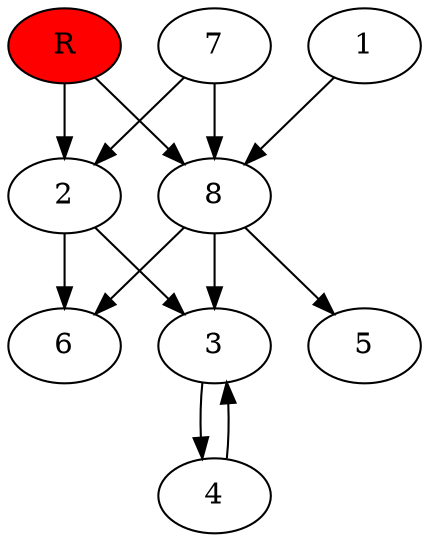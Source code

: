 digraph prb29061 {
	1
	2
	3
	4
	5
	6
	7
	8
	R [fillcolor="#ff0000" style=filled]
	1 -> 8
	2 -> 3
	2 -> 6
	3 -> 4
	4 -> 3
	7 -> 2
	7 -> 8
	8 -> 3
	8 -> 5
	8 -> 6
	R -> 2
	R -> 8
}
